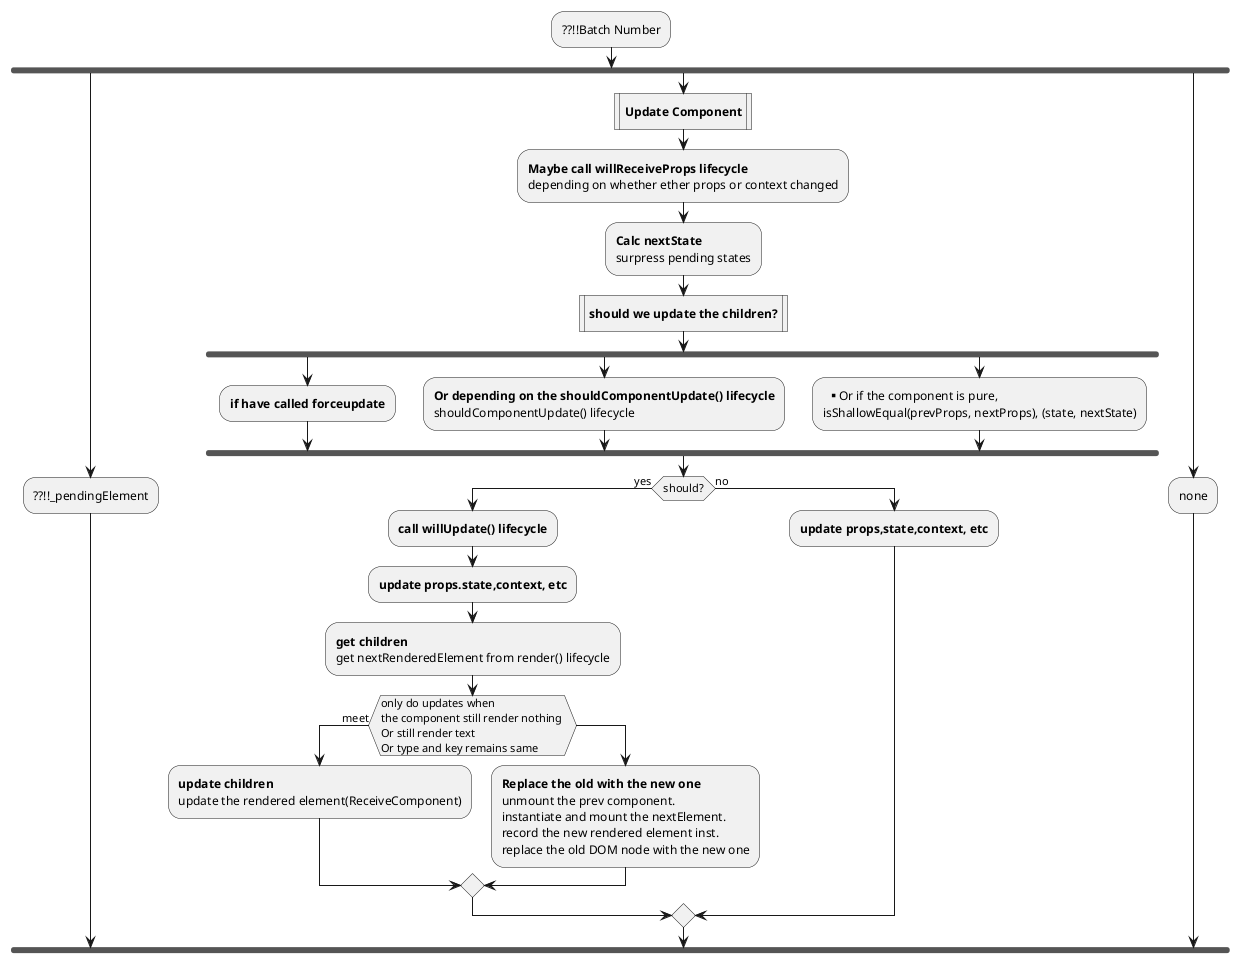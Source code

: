 @startuml performUpdateIfNecessary
:??!!Batch Number;
fork
  :??!!_pendingElement;
fork again
  :**Update Component**|
  :**Maybe call willReceiveProps lifecycle**
  depending on whether ether props or context changed;
  :**Calc nextState**
  surpress pending states;
  :**should we update the children?**|
  fork
    :**if have called forceupdate**;
  fork again
    :**Or depending on the shouldComponentUpdate() lifecycle**
    shouldComponentUpdate() lifecycle;
  fork again 
    :**Or if the component is pure,
    isShallowEqual(prevProps, nextProps), (state, nextState);
  end fork
  if (should?) then (yes)
    :**call willUpdate() lifecycle**;
    :**update props.state,context, etc**;
    :**get children**
    get nextRenderedElement from render() lifecycle;
    if (only do updates when\nthe component still render nothing \nOr still render text\nOr type and key remains same) then (meet)
      :**update children**
      update the rendered element(ReceiveComponent);
    else
      :**Replace the old with the new one**
      unmount the prev component.
      instantiate and mount the nextElement.
      record the new rendered element inst.
      replace the old DOM node with the new one;
    endif
  else (no)
    :**update props,state,context, etc**;
  endif
fork again
  :none;
end fork
@enduml